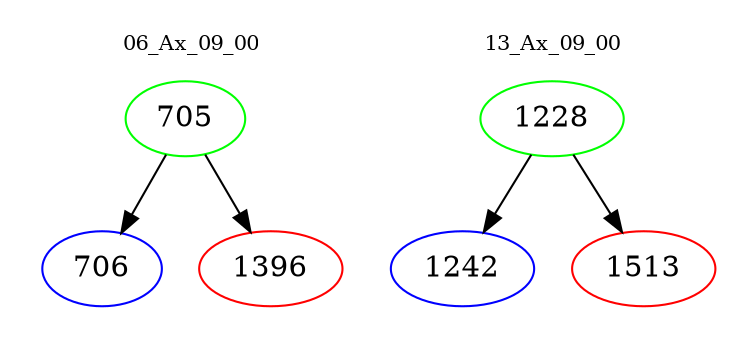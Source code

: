 digraph{
subgraph cluster_0 {
color = white
label = "06_Ax_09_00";
fontsize=10;
T0_705 [label="705", color="green"]
T0_705 -> T0_706 [color="black"]
T0_706 [label="706", color="blue"]
T0_705 -> T0_1396 [color="black"]
T0_1396 [label="1396", color="red"]
}
subgraph cluster_1 {
color = white
label = "13_Ax_09_00";
fontsize=10;
T1_1228 [label="1228", color="green"]
T1_1228 -> T1_1242 [color="black"]
T1_1242 [label="1242", color="blue"]
T1_1228 -> T1_1513 [color="black"]
T1_1513 [label="1513", color="red"]
}
}
